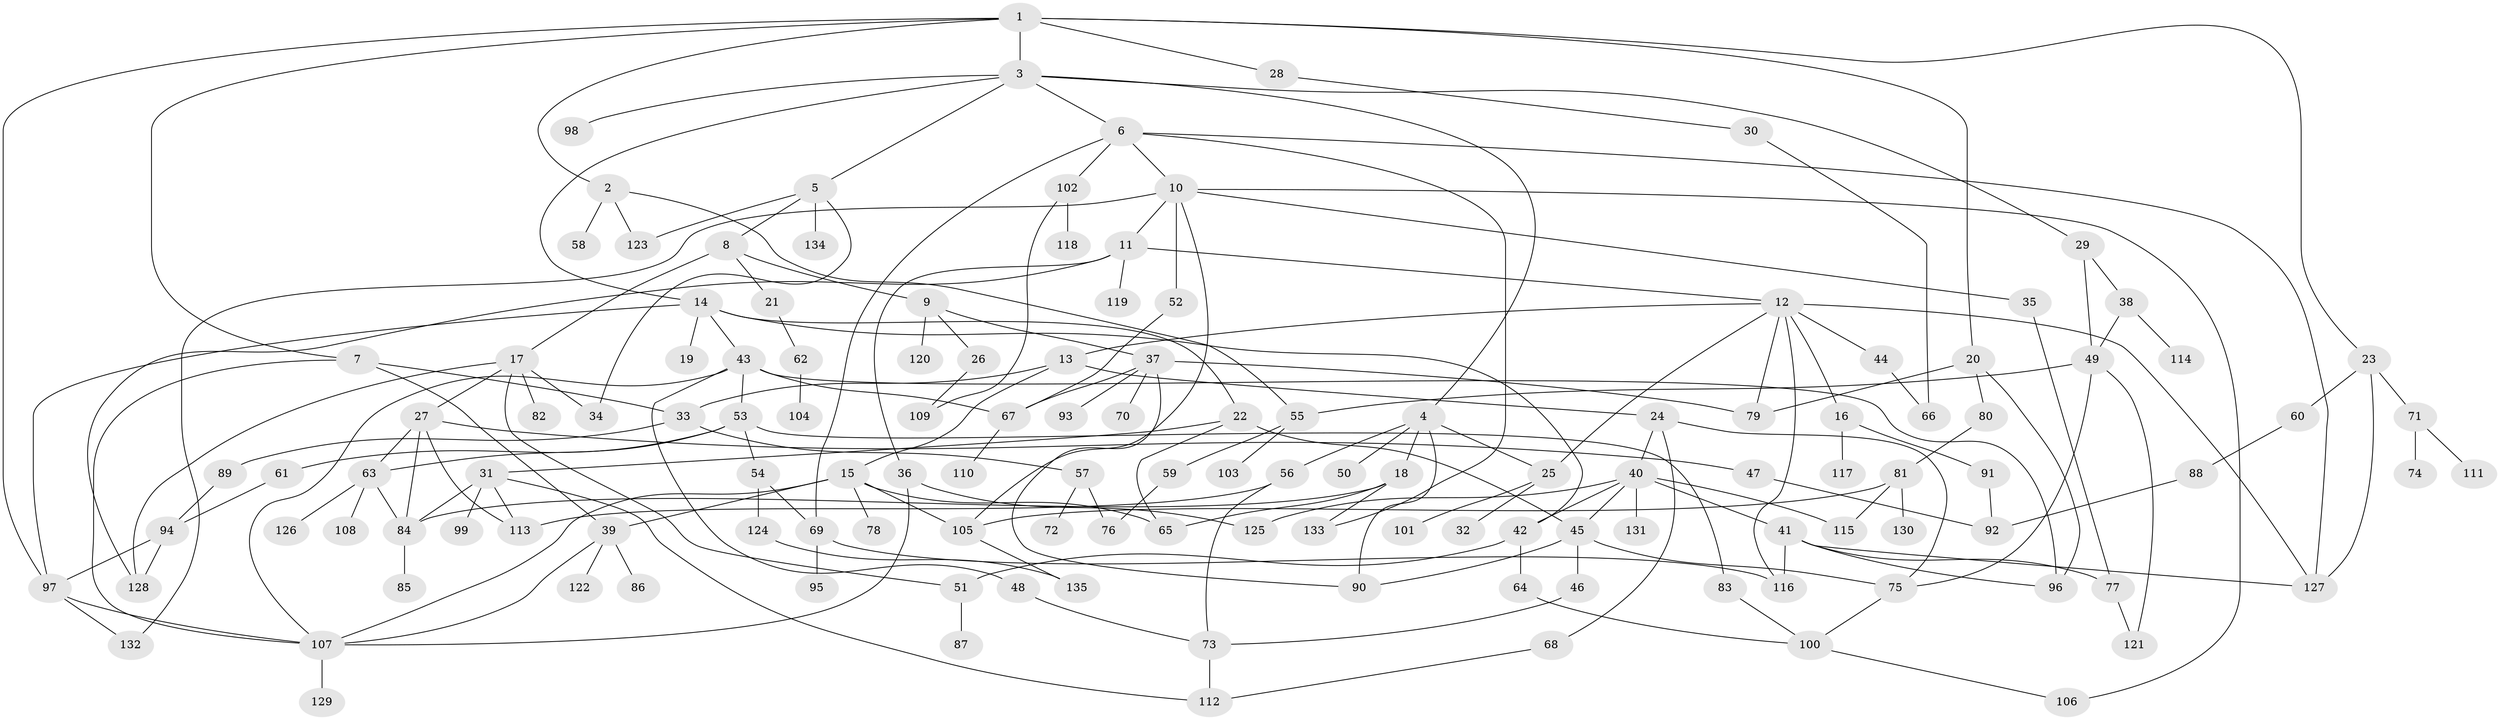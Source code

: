 // coarse degree distribution, {4: 0.17073170731707318, 2: 0.17073170731707318, 5: 0.10975609756097561, 6: 0.08536585365853659, 3: 0.1951219512195122, 1: 0.1951219512195122, 7: 0.024390243902439025, 10: 0.024390243902439025, 9: 0.012195121951219513, 8: 0.012195121951219513}
// Generated by graph-tools (version 1.1) at 2025/36/03/04/25 23:36:04]
// undirected, 135 vertices, 199 edges
graph export_dot {
  node [color=gray90,style=filled];
  1;
  2;
  3;
  4;
  5;
  6;
  7;
  8;
  9;
  10;
  11;
  12;
  13;
  14;
  15;
  16;
  17;
  18;
  19;
  20;
  21;
  22;
  23;
  24;
  25;
  26;
  27;
  28;
  29;
  30;
  31;
  32;
  33;
  34;
  35;
  36;
  37;
  38;
  39;
  40;
  41;
  42;
  43;
  44;
  45;
  46;
  47;
  48;
  49;
  50;
  51;
  52;
  53;
  54;
  55;
  56;
  57;
  58;
  59;
  60;
  61;
  62;
  63;
  64;
  65;
  66;
  67;
  68;
  69;
  70;
  71;
  72;
  73;
  74;
  75;
  76;
  77;
  78;
  79;
  80;
  81;
  82;
  83;
  84;
  85;
  86;
  87;
  88;
  89;
  90;
  91;
  92;
  93;
  94;
  95;
  96;
  97;
  98;
  99;
  100;
  101;
  102;
  103;
  104;
  105;
  106;
  107;
  108;
  109;
  110;
  111;
  112;
  113;
  114;
  115;
  116;
  117;
  118;
  119;
  120;
  121;
  122;
  123;
  124;
  125;
  126;
  127;
  128;
  129;
  130;
  131;
  132;
  133;
  134;
  135;
  1 -- 2;
  1 -- 3;
  1 -- 7;
  1 -- 20;
  1 -- 23;
  1 -- 28;
  1 -- 97;
  2 -- 55;
  2 -- 58;
  2 -- 123;
  3 -- 4;
  3 -- 5;
  3 -- 6;
  3 -- 14;
  3 -- 29;
  3 -- 98;
  4 -- 18;
  4 -- 50;
  4 -- 56;
  4 -- 90;
  4 -- 25;
  5 -- 8;
  5 -- 123;
  5 -- 134;
  5 -- 34;
  6 -- 10;
  6 -- 69;
  6 -- 102;
  6 -- 127;
  6 -- 133;
  7 -- 39;
  7 -- 33;
  7 -- 107;
  8 -- 9;
  8 -- 17;
  8 -- 21;
  9 -- 26;
  9 -- 37;
  9 -- 120;
  10 -- 11;
  10 -- 35;
  10 -- 52;
  10 -- 106;
  10 -- 132;
  10 -- 105;
  11 -- 12;
  11 -- 36;
  11 -- 119;
  11 -- 128;
  12 -- 13;
  12 -- 16;
  12 -- 25;
  12 -- 44;
  12 -- 79;
  12 -- 116;
  12 -- 127;
  13 -- 15;
  13 -- 24;
  13 -- 33;
  14 -- 19;
  14 -- 22;
  14 -- 43;
  14 -- 97;
  14 -- 42;
  15 -- 65;
  15 -- 78;
  15 -- 105;
  15 -- 107;
  15 -- 39;
  16 -- 91;
  16 -- 117;
  17 -- 27;
  17 -- 34;
  17 -- 82;
  17 -- 128;
  17 -- 51;
  18 -- 133;
  18 -- 65;
  18 -- 84;
  20 -- 79;
  20 -- 80;
  20 -- 96;
  21 -- 62;
  22 -- 31;
  22 -- 45;
  22 -- 65;
  23 -- 60;
  23 -- 71;
  23 -- 127;
  24 -- 40;
  24 -- 68;
  24 -- 75;
  25 -- 32;
  25 -- 101;
  26 -- 109;
  27 -- 47;
  27 -- 63;
  27 -- 113;
  27 -- 84;
  28 -- 30;
  29 -- 38;
  29 -- 49;
  30 -- 66;
  31 -- 99;
  31 -- 112;
  31 -- 113;
  31 -- 84;
  33 -- 57;
  33 -- 89;
  35 -- 77;
  36 -- 107;
  36 -- 125;
  37 -- 67;
  37 -- 70;
  37 -- 93;
  37 -- 79;
  37 -- 90;
  38 -- 114;
  38 -- 49;
  39 -- 86;
  39 -- 122;
  39 -- 107;
  40 -- 41;
  40 -- 42;
  40 -- 115;
  40 -- 131;
  40 -- 125;
  40 -- 45;
  41 -- 77;
  41 -- 96;
  41 -- 127;
  41 -- 116;
  42 -- 51;
  42 -- 64;
  43 -- 48;
  43 -- 53;
  43 -- 107;
  43 -- 67;
  43 -- 96;
  44 -- 66;
  45 -- 46;
  45 -- 90;
  45 -- 75;
  46 -- 73;
  47 -- 92;
  48 -- 73;
  49 -- 121;
  49 -- 75;
  49 -- 55;
  51 -- 87;
  52 -- 67;
  53 -- 54;
  53 -- 61;
  53 -- 83;
  53 -- 63;
  54 -- 124;
  54 -- 69;
  55 -- 59;
  55 -- 103;
  56 -- 113;
  56 -- 73;
  57 -- 72;
  57 -- 76;
  59 -- 76;
  60 -- 88;
  61 -- 94;
  62 -- 104;
  63 -- 84;
  63 -- 108;
  63 -- 126;
  64 -- 100;
  67 -- 110;
  68 -- 112;
  69 -- 95;
  69 -- 116;
  71 -- 74;
  71 -- 111;
  73 -- 112;
  75 -- 100;
  77 -- 121;
  80 -- 81;
  81 -- 130;
  81 -- 115;
  81 -- 105;
  83 -- 100;
  84 -- 85;
  88 -- 92;
  89 -- 94;
  91 -- 92;
  94 -- 128;
  94 -- 97;
  97 -- 132;
  97 -- 107;
  100 -- 106;
  102 -- 118;
  102 -- 109;
  105 -- 135;
  107 -- 129;
  124 -- 135;
}
